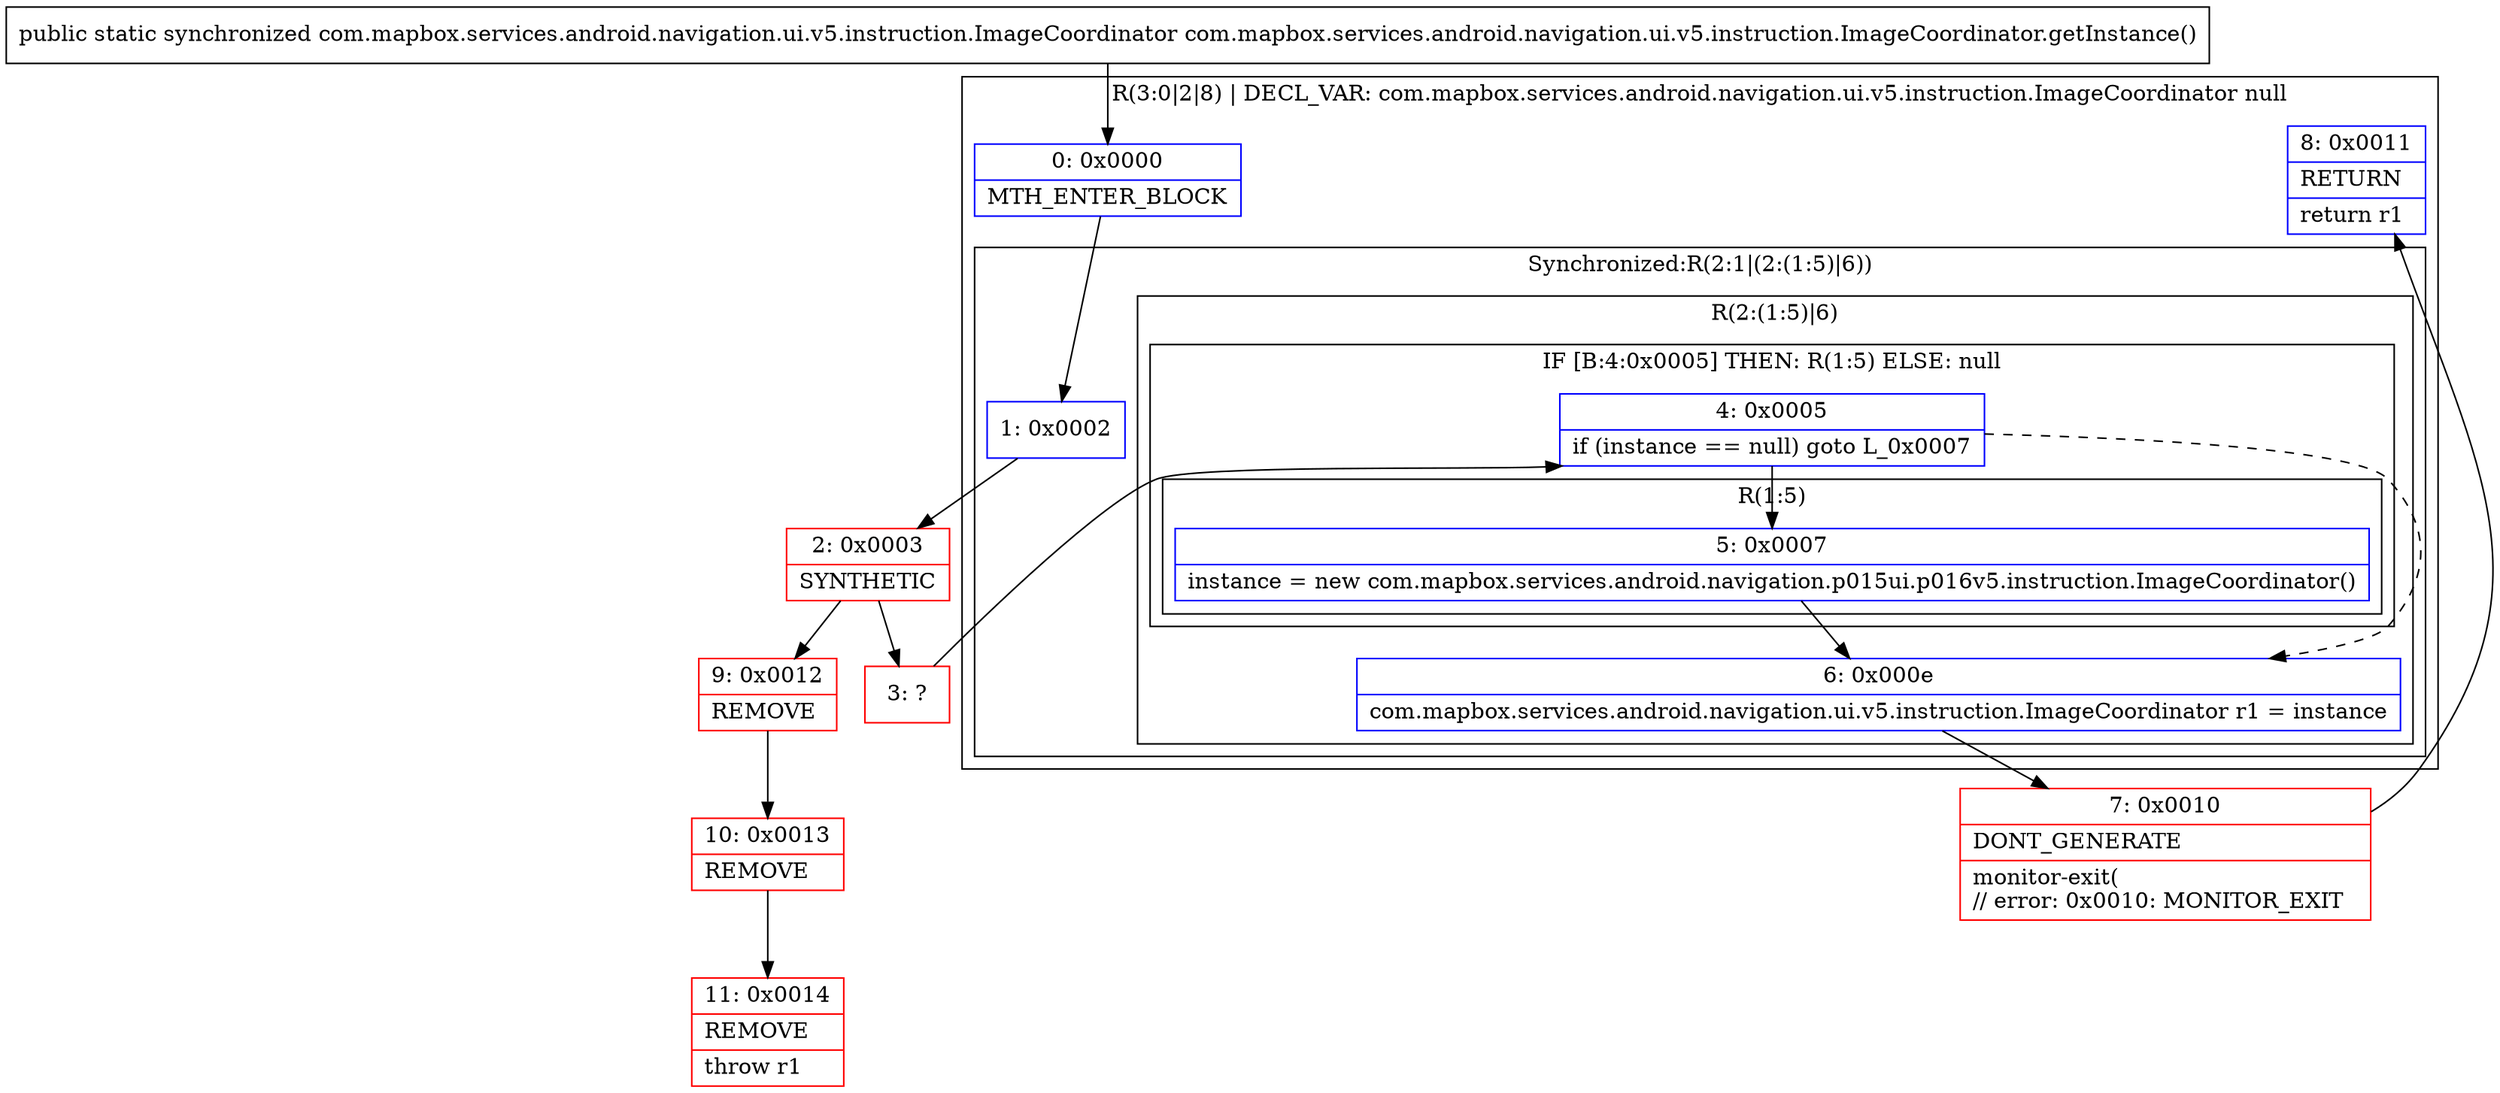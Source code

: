 digraph "CFG forcom.mapbox.services.android.navigation.ui.v5.instruction.ImageCoordinator.getInstance()Lcom\/mapbox\/services\/android\/navigation\/ui\/v5\/instruction\/ImageCoordinator;" {
subgraph cluster_Region_1203183200 {
label = "R(3:0|2|8) | DECL_VAR: com.mapbox.services.android.navigation.ui.v5.instruction.ImageCoordinator null\l";
node [shape=record,color=blue];
Node_0 [shape=record,label="{0\:\ 0x0000|MTH_ENTER_BLOCK\l}"];
subgraph cluster_SynchronizedRegion_781498748 {
label = "Synchronized:R(2:1|(2:(1:5)|6))";
node [shape=record,color=blue];
Node_1 [shape=record,label="{1\:\ 0x0002}"];
subgraph cluster_Region_421687506 {
label = "R(2:(1:5)|6)";
node [shape=record,color=blue];
subgraph cluster_IfRegion_224604134 {
label = "IF [B:4:0x0005] THEN: R(1:5) ELSE: null";
node [shape=record,color=blue];
Node_4 [shape=record,label="{4\:\ 0x0005|if (instance == null) goto L_0x0007\l}"];
subgraph cluster_Region_1502980411 {
label = "R(1:5)";
node [shape=record,color=blue];
Node_5 [shape=record,label="{5\:\ 0x0007|instance = new com.mapbox.services.android.navigation.p015ui.p016v5.instruction.ImageCoordinator()\l}"];
}
}
Node_6 [shape=record,label="{6\:\ 0x000e|com.mapbox.services.android.navigation.ui.v5.instruction.ImageCoordinator r1 = instance\l}"];
}
}
Node_8 [shape=record,label="{8\:\ 0x0011|RETURN\l|return r1\l}"];
}
Node_2 [shape=record,color=red,label="{2\:\ 0x0003|SYNTHETIC\l}"];
Node_3 [shape=record,color=red,label="{3\:\ ?}"];
Node_7 [shape=record,color=red,label="{7\:\ 0x0010|DONT_GENERATE\l|monitor\-exit(\l\/\/ error: 0x0010: MONITOR_EXIT  \l}"];
Node_9 [shape=record,color=red,label="{9\:\ 0x0012|REMOVE\l}"];
Node_10 [shape=record,color=red,label="{10\:\ 0x0013|REMOVE\l}"];
Node_11 [shape=record,color=red,label="{11\:\ 0x0014|REMOVE\l|throw r1\l}"];
MethodNode[shape=record,label="{public static synchronized com.mapbox.services.android.navigation.ui.v5.instruction.ImageCoordinator com.mapbox.services.android.navigation.ui.v5.instruction.ImageCoordinator.getInstance() }"];
MethodNode -> Node_0;
Node_0 -> Node_1;
Node_1 -> Node_2;
Node_4 -> Node_5;
Node_4 -> Node_6[style=dashed];
Node_5 -> Node_6;
Node_6 -> Node_7;
Node_2 -> Node_3;
Node_2 -> Node_9;
Node_3 -> Node_4;
Node_7 -> Node_8;
Node_9 -> Node_10;
Node_10 -> Node_11;
}

